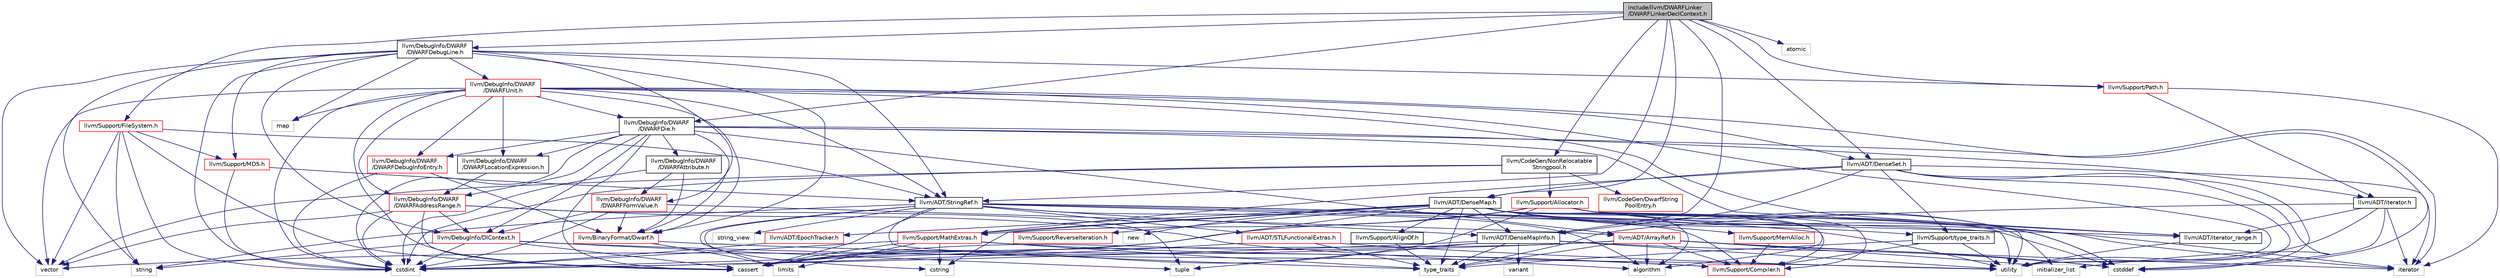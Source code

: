 digraph "include/llvm/DWARFLinker/DWARFLinkerDeclContext.h"
{
 // LATEX_PDF_SIZE
  bgcolor="transparent";
  edge [fontname="Helvetica",fontsize="10",labelfontname="Helvetica",labelfontsize="10"];
  node [fontname="Helvetica",fontsize="10",shape=record];
  Node1 [label="include/llvm/DWARFLinker\l/DWARFLinkerDeclContext.h",height=0.2,width=0.4,color="black", fillcolor="grey75", style="filled", fontcolor="black",tooltip=" "];
  Node1 -> Node2 [color="midnightblue",fontsize="10",style="solid",fontname="Helvetica"];
  Node2 [label="llvm/ADT/DenseMap.h",height=0.2,width=0.4,color="black",URL="$DenseMap_8h.html",tooltip=" "];
  Node2 -> Node3 [color="midnightblue",fontsize="10",style="solid",fontname="Helvetica"];
  Node3 [label="llvm/ADT/DenseMapInfo.h",height=0.2,width=0.4,color="black",URL="$DenseMapInfo_8h.html",tooltip=" "];
  Node3 -> Node4 [color="midnightblue",fontsize="10",style="solid",fontname="Helvetica"];
  Node4 [label="cassert",height=0.2,width=0.4,color="grey75",tooltip=" "];
  Node3 -> Node5 [color="midnightblue",fontsize="10",style="solid",fontname="Helvetica"];
  Node5 [label="cstddef",height=0.2,width=0.4,color="grey75",tooltip=" "];
  Node3 -> Node6 [color="midnightblue",fontsize="10",style="solid",fontname="Helvetica"];
  Node6 [label="cstdint",height=0.2,width=0.4,color="grey75",tooltip=" "];
  Node3 -> Node7 [color="midnightblue",fontsize="10",style="solid",fontname="Helvetica"];
  Node7 [label="tuple",height=0.2,width=0.4,color="grey75",tooltip=" "];
  Node3 -> Node8 [color="midnightblue",fontsize="10",style="solid",fontname="Helvetica"];
  Node8 [label="type_traits",height=0.2,width=0.4,color="grey75",tooltip=" "];
  Node3 -> Node9 [color="midnightblue",fontsize="10",style="solid",fontname="Helvetica"];
  Node9 [label="utility",height=0.2,width=0.4,color="grey75",tooltip=" "];
  Node3 -> Node10 [color="midnightblue",fontsize="10",style="solid",fontname="Helvetica"];
  Node10 [label="variant",height=0.2,width=0.4,color="grey75",tooltip=" "];
  Node2 -> Node11 [color="midnightblue",fontsize="10",style="solid",fontname="Helvetica"];
  Node11 [label="llvm/ADT/EpochTracker.h",height=0.2,width=0.4,color="red",URL="$EpochTracker_8h.html",tooltip=" "];
  Node11 -> Node6 [color="midnightblue",fontsize="10",style="solid",fontname="Helvetica"];
  Node2 -> Node13 [color="midnightblue",fontsize="10",style="solid",fontname="Helvetica"];
  Node13 [label="llvm/Support/AlignOf.h",height=0.2,width=0.4,color="black",URL="$AlignOf_8h.html",tooltip=" "];
  Node13 -> Node8 [color="midnightblue",fontsize="10",style="solid",fontname="Helvetica"];
  Node2 -> Node14 [color="midnightblue",fontsize="10",style="solid",fontname="Helvetica"];
  Node14 [label="llvm/Support/Compiler.h",height=0.2,width=0.4,color="red",URL="$Compiler_8h.html",tooltip=" "];
  Node2 -> Node17 [color="midnightblue",fontsize="10",style="solid",fontname="Helvetica"];
  Node17 [label="llvm/Support/MathExtras.h",height=0.2,width=0.4,color="red",URL="$MathExtras_8h.html",tooltip=" "];
  Node17 -> Node14 [color="midnightblue",fontsize="10",style="solid",fontname="Helvetica"];
  Node17 -> Node4 [color="midnightblue",fontsize="10",style="solid",fontname="Helvetica"];
  Node17 -> Node6 [color="midnightblue",fontsize="10",style="solid",fontname="Helvetica"];
  Node17 -> Node20 [color="midnightblue",fontsize="10",style="solid",fontname="Helvetica"];
  Node20 [label="cstring",height=0.2,width=0.4,color="grey75",tooltip=" "];
  Node17 -> Node19 [color="midnightblue",fontsize="10",style="solid",fontname="Helvetica"];
  Node19 [label="limits",height=0.2,width=0.4,color="grey75",tooltip=" "];
  Node17 -> Node8 [color="midnightblue",fontsize="10",style="solid",fontname="Helvetica"];
  Node2 -> Node22 [color="midnightblue",fontsize="10",style="solid",fontname="Helvetica"];
  Node22 [label="llvm/Support/MemAlloc.h",height=0.2,width=0.4,color="red",URL="$MemAlloc_8h.html",tooltip=" "];
  Node22 -> Node14 [color="midnightblue",fontsize="10",style="solid",fontname="Helvetica"];
  Node2 -> Node25 [color="midnightblue",fontsize="10",style="solid",fontname="Helvetica"];
  Node25 [label="llvm/Support/ReverseIteration.h",height=0.2,width=0.4,color="red",URL="$ReverseIteration_8h.html",tooltip=" "];
  Node2 -> Node32 [color="midnightblue",fontsize="10",style="solid",fontname="Helvetica"];
  Node32 [label="llvm/Support/type_traits.h",height=0.2,width=0.4,color="black",URL="$type__traits_8h.html",tooltip=" "];
  Node32 -> Node14 [color="midnightblue",fontsize="10",style="solid",fontname="Helvetica"];
  Node32 -> Node8 [color="midnightblue",fontsize="10",style="solid",fontname="Helvetica"];
  Node32 -> Node9 [color="midnightblue",fontsize="10",style="solid",fontname="Helvetica"];
  Node2 -> Node33 [color="midnightblue",fontsize="10",style="solid",fontname="Helvetica"];
  Node33 [label="algorithm",height=0.2,width=0.4,color="grey75",tooltip=" "];
  Node2 -> Node4 [color="midnightblue",fontsize="10",style="solid",fontname="Helvetica"];
  Node2 -> Node5 [color="midnightblue",fontsize="10",style="solid",fontname="Helvetica"];
  Node2 -> Node20 [color="midnightblue",fontsize="10",style="solid",fontname="Helvetica"];
  Node2 -> Node34 [color="midnightblue",fontsize="10",style="solid",fontname="Helvetica"];
  Node34 [label="initializer_list",height=0.2,width=0.4,color="grey75",tooltip=" "];
  Node2 -> Node35 [color="midnightblue",fontsize="10",style="solid",fontname="Helvetica"];
  Node35 [label="iterator",height=0.2,width=0.4,color="grey75",tooltip=" "];
  Node2 -> Node36 [color="midnightblue",fontsize="10",style="solid",fontname="Helvetica"];
  Node36 [label="new",height=0.2,width=0.4,color="grey75",tooltip=" "];
  Node2 -> Node8 [color="midnightblue",fontsize="10",style="solid",fontname="Helvetica"];
  Node2 -> Node9 [color="midnightblue",fontsize="10",style="solid",fontname="Helvetica"];
  Node1 -> Node3 [color="midnightblue",fontsize="10",style="solid",fontname="Helvetica"];
  Node1 -> Node37 [color="midnightblue",fontsize="10",style="solid",fontname="Helvetica"];
  Node37 [label="llvm/ADT/DenseSet.h",height=0.2,width=0.4,color="black",URL="$DenseSet_8h.html",tooltip=" "];
  Node37 -> Node2 [color="midnightblue",fontsize="10",style="solid",fontname="Helvetica"];
  Node37 -> Node3 [color="midnightblue",fontsize="10",style="solid",fontname="Helvetica"];
  Node37 -> Node17 [color="midnightblue",fontsize="10",style="solid",fontname="Helvetica"];
  Node37 -> Node32 [color="midnightblue",fontsize="10",style="solid",fontname="Helvetica"];
  Node37 -> Node5 [color="midnightblue",fontsize="10",style="solid",fontname="Helvetica"];
  Node37 -> Node34 [color="midnightblue",fontsize="10",style="solid",fontname="Helvetica"];
  Node37 -> Node35 [color="midnightblue",fontsize="10",style="solid",fontname="Helvetica"];
  Node37 -> Node9 [color="midnightblue",fontsize="10",style="solid",fontname="Helvetica"];
  Node1 -> Node38 [color="midnightblue",fontsize="10",style="solid",fontname="Helvetica"];
  Node38 [label="llvm/ADT/StringRef.h",height=0.2,width=0.4,color="black",URL="$StringRef_8h.html",tooltip=" "];
  Node38 -> Node3 [color="midnightblue",fontsize="10",style="solid",fontname="Helvetica"];
  Node38 -> Node39 [color="midnightblue",fontsize="10",style="solid",fontname="Helvetica"];
  Node39 [label="llvm/ADT/STLFunctionalExtras.h",height=0.2,width=0.4,color="red",URL="$STLFunctionalExtras_8h.html",tooltip=" "];
  Node39 -> Node6 [color="midnightblue",fontsize="10",style="solid",fontname="Helvetica"];
  Node39 -> Node8 [color="midnightblue",fontsize="10",style="solid",fontname="Helvetica"];
  Node39 -> Node9 [color="midnightblue",fontsize="10",style="solid",fontname="Helvetica"];
  Node38 -> Node42 [color="midnightblue",fontsize="10",style="solid",fontname="Helvetica"];
  Node42 [label="llvm/ADT/iterator_range.h",height=0.2,width=0.4,color="black",URL="$iterator__range_8h.html",tooltip=" "];
  Node42 -> Node9 [color="midnightblue",fontsize="10",style="solid",fontname="Helvetica"];
  Node38 -> Node14 [color="midnightblue",fontsize="10",style="solid",fontname="Helvetica"];
  Node38 -> Node33 [color="midnightblue",fontsize="10",style="solid",fontname="Helvetica"];
  Node38 -> Node4 [color="midnightblue",fontsize="10",style="solid",fontname="Helvetica"];
  Node38 -> Node5 [color="midnightblue",fontsize="10",style="solid",fontname="Helvetica"];
  Node38 -> Node20 [color="midnightblue",fontsize="10",style="solid",fontname="Helvetica"];
  Node38 -> Node19 [color="midnightblue",fontsize="10",style="solid",fontname="Helvetica"];
  Node38 -> Node43 [color="midnightblue",fontsize="10",style="solid",fontname="Helvetica"];
  Node43 [label="string",height=0.2,width=0.4,color="grey75",tooltip=" "];
  Node38 -> Node44 [color="midnightblue",fontsize="10",style="solid",fontname="Helvetica"];
  Node44 [label="string_view",height=0.2,width=0.4,color="grey75",tooltip=" "];
  Node38 -> Node8 [color="midnightblue",fontsize="10",style="solid",fontname="Helvetica"];
  Node38 -> Node9 [color="midnightblue",fontsize="10",style="solid",fontname="Helvetica"];
  Node1 -> Node45 [color="midnightblue",fontsize="10",style="solid",fontname="Helvetica"];
  Node45 [label="llvm/CodeGen/NonRelocatable\lStringpool.h",height=0.2,width=0.4,color="black",URL="$NonRelocatableStringpool_8h.html",tooltip=" "];
  Node45 -> Node46 [color="midnightblue",fontsize="10",style="solid",fontname="Helvetica"];
  Node46 [label="llvm/CodeGen/DwarfString\lPoolEntry.h",height=0.2,width=0.4,color="red",URL="$DwarfStringPoolEntry_8h.html",tooltip=" "];
  Node45 -> Node61 [color="midnightblue",fontsize="10",style="solid",fontname="Helvetica"];
  Node61 [label="llvm/Support/Allocator.h",height=0.2,width=0.4,color="red",URL="$Allocator_8h.html",tooltip=" "];
  Node61 -> Node14 [color="midnightblue",fontsize="10",style="solid",fontname="Helvetica"];
  Node61 -> Node17 [color="midnightblue",fontsize="10",style="solid",fontname="Helvetica"];
  Node61 -> Node33 [color="midnightblue",fontsize="10",style="solid",fontname="Helvetica"];
  Node61 -> Node4 [color="midnightblue",fontsize="10",style="solid",fontname="Helvetica"];
  Node61 -> Node5 [color="midnightblue",fontsize="10",style="solid",fontname="Helvetica"];
  Node61 -> Node6 [color="midnightblue",fontsize="10",style="solid",fontname="Helvetica"];
  Node61 -> Node35 [color="midnightblue",fontsize="10",style="solid",fontname="Helvetica"];
  Node61 -> Node9 [color="midnightblue",fontsize="10",style="solid",fontname="Helvetica"];
  Node45 -> Node6 [color="midnightblue",fontsize="10",style="solid",fontname="Helvetica"];
  Node45 -> Node64 [color="midnightblue",fontsize="10",style="solid",fontname="Helvetica"];
  Node64 [label="vector",height=0.2,width=0.4,color="grey75",tooltip=" "];
  Node1 -> Node65 [color="midnightblue",fontsize="10",style="solid",fontname="Helvetica"];
  Node65 [label="llvm/DebugInfo/DWARF\l/DWARFDebugLine.h",height=0.2,width=0.4,color="black",URL="$DWARFDebugLine_8h.html",tooltip=" "];
  Node65 -> Node38 [color="midnightblue",fontsize="10",style="solid",fontname="Helvetica"];
  Node65 -> Node66 [color="midnightblue",fontsize="10",style="solid",fontname="Helvetica"];
  Node66 [label="llvm/BinaryFormat/Dwarf.h",height=0.2,width=0.4,color="red",URL="$Dwarf_8h.html",tooltip=" "];
  Node66 -> Node14 [color="midnightblue",fontsize="10",style="solid",fontname="Helvetica"];
  Node66 -> Node19 [color="midnightblue",fontsize="10",style="solid",fontname="Helvetica"];
  Node65 -> Node79 [color="midnightblue",fontsize="10",style="solid",fontname="Helvetica"];
  Node79 [label="llvm/DebugInfo/DIContext.h",height=0.2,width=0.4,color="red",URL="$DIContext_8h.html",tooltip=" "];
  Node79 -> Node4 [color="midnightblue",fontsize="10",style="solid",fontname="Helvetica"];
  Node79 -> Node6 [color="midnightblue",fontsize="10",style="solid",fontname="Helvetica"];
  Node79 -> Node43 [color="midnightblue",fontsize="10",style="solid",fontname="Helvetica"];
  Node79 -> Node7 [color="midnightblue",fontsize="10",style="solid",fontname="Helvetica"];
  Node79 -> Node9 [color="midnightblue",fontsize="10",style="solid",fontname="Helvetica"];
  Node65 -> Node102 [color="midnightblue",fontsize="10",style="solid",fontname="Helvetica"];
  Node102 [label="llvm/DebugInfo/DWARF\l/DWARFFormValue.h",height=0.2,width=0.4,color="red",URL="$DWARFFormValue_8h.html",tooltip=" "];
  Node102 -> Node68 [color="midnightblue",fontsize="10",style="solid",fontname="Helvetica"];
  Node68 [label="llvm/ADT/ArrayRef.h",height=0.2,width=0.4,color="red",URL="$ArrayRef_8h.html",tooltip=" "];
  Node68 -> Node14 [color="midnightblue",fontsize="10",style="solid",fontname="Helvetica"];
  Node68 -> Node33 [color="midnightblue",fontsize="10",style="solid",fontname="Helvetica"];
  Node68 -> Node4 [color="midnightblue",fontsize="10",style="solid",fontname="Helvetica"];
  Node68 -> Node5 [color="midnightblue",fontsize="10",style="solid",fontname="Helvetica"];
  Node68 -> Node34 [color="midnightblue",fontsize="10",style="solid",fontname="Helvetica"];
  Node68 -> Node35 [color="midnightblue",fontsize="10",style="solid",fontname="Helvetica"];
  Node68 -> Node8 [color="midnightblue",fontsize="10",style="solid",fontname="Helvetica"];
  Node68 -> Node64 [color="midnightblue",fontsize="10",style="solid",fontname="Helvetica"];
  Node102 -> Node66 [color="midnightblue",fontsize="10",style="solid",fontname="Helvetica"];
  Node102 -> Node79 [color="midnightblue",fontsize="10",style="solid",fontname="Helvetica"];
  Node102 -> Node6 [color="midnightblue",fontsize="10",style="solid",fontname="Helvetica"];
  Node65 -> Node104 [color="midnightblue",fontsize="10",style="solid",fontname="Helvetica"];
  Node104 [label="llvm/DebugInfo/DWARF\l/DWARFUnit.h",height=0.2,width=0.4,color="red",URL="$DWARFUnit_8h.html",tooltip=" "];
  Node104 -> Node37 [color="midnightblue",fontsize="10",style="solid",fontname="Helvetica"];
  Node104 -> Node38 [color="midnightblue",fontsize="10",style="solid",fontname="Helvetica"];
  Node104 -> Node42 [color="midnightblue",fontsize="10",style="solid",fontname="Helvetica"];
  Node104 -> Node66 [color="midnightblue",fontsize="10",style="solid",fontname="Helvetica"];
  Node104 -> Node105 [color="midnightblue",fontsize="10",style="solid",fontname="Helvetica"];
  Node105 [label="llvm/DebugInfo/DWARF\l/DWARFAddressRange.h",height=0.2,width=0.4,color="red",URL="$DWARFAddressRange_8h.html",tooltip=" "];
  Node105 -> Node79 [color="midnightblue",fontsize="10",style="solid",fontname="Helvetica"];
  Node105 -> Node33 [color="midnightblue",fontsize="10",style="solid",fontname="Helvetica"];
  Node105 -> Node4 [color="midnightblue",fontsize="10",style="solid",fontname="Helvetica"];
  Node105 -> Node6 [color="midnightblue",fontsize="10",style="solid",fontname="Helvetica"];
  Node105 -> Node7 [color="midnightblue",fontsize="10",style="solid",fontname="Helvetica"];
  Node105 -> Node64 [color="midnightblue",fontsize="10",style="solid",fontname="Helvetica"];
  Node104 -> Node108 [color="midnightblue",fontsize="10",style="solid",fontname="Helvetica"];
  Node108 [label="llvm/DebugInfo/DWARF\l/DWARFDebugInfoEntry.h",height=0.2,width=0.4,color="red",URL="$DWARFDebugInfoEntry_8h.html",tooltip=" "];
  Node108 -> Node66 [color="midnightblue",fontsize="10",style="solid",fontname="Helvetica"];
  Node108 -> Node6 [color="midnightblue",fontsize="10",style="solid",fontname="Helvetica"];
  Node104 -> Node110 [color="midnightblue",fontsize="10",style="solid",fontname="Helvetica"];
  Node110 [label="llvm/DebugInfo/DWARF\l/DWARFDie.h",height=0.2,width=0.4,color="black",URL="$DWARFDie_8h.html",tooltip=" "];
  Node110 -> Node68 [color="midnightblue",fontsize="10",style="solid",fontname="Helvetica"];
  Node110 -> Node54 [color="midnightblue",fontsize="10",style="solid",fontname="Helvetica"];
  Node54 [label="llvm/ADT/iterator.h",height=0.2,width=0.4,color="black",URL="$iterator_8h.html",tooltip=" "];
  Node54 -> Node42 [color="midnightblue",fontsize="10",style="solid",fontname="Helvetica"];
  Node54 -> Node5 [color="midnightblue",fontsize="10",style="solid",fontname="Helvetica"];
  Node54 -> Node35 [color="midnightblue",fontsize="10",style="solid",fontname="Helvetica"];
  Node54 -> Node8 [color="midnightblue",fontsize="10",style="solid",fontname="Helvetica"];
  Node54 -> Node9 [color="midnightblue",fontsize="10",style="solid",fontname="Helvetica"];
  Node110 -> Node42 [color="midnightblue",fontsize="10",style="solid",fontname="Helvetica"];
  Node110 -> Node66 [color="midnightblue",fontsize="10",style="solid",fontname="Helvetica"];
  Node110 -> Node79 [color="midnightblue",fontsize="10",style="solid",fontname="Helvetica"];
  Node110 -> Node105 [color="midnightblue",fontsize="10",style="solid",fontname="Helvetica"];
  Node110 -> Node111 [color="midnightblue",fontsize="10",style="solid",fontname="Helvetica"];
  Node111 [label="llvm/DebugInfo/DWARF\l/DWARFAttribute.h",height=0.2,width=0.4,color="black",URL="$DWARFAttribute_8h.html",tooltip=" "];
  Node111 -> Node66 [color="midnightblue",fontsize="10",style="solid",fontname="Helvetica"];
  Node111 -> Node102 [color="midnightblue",fontsize="10",style="solid",fontname="Helvetica"];
  Node111 -> Node6 [color="midnightblue",fontsize="10",style="solid",fontname="Helvetica"];
  Node110 -> Node108 [color="midnightblue",fontsize="10",style="solid",fontname="Helvetica"];
  Node110 -> Node112 [color="midnightblue",fontsize="10",style="solid",fontname="Helvetica"];
  Node112 [label="llvm/DebugInfo/DWARF\l/DWARFLocationExpression.h",height=0.2,width=0.4,color="black",URL="$DWARFLocationExpression_8h.html",tooltip=" "];
  Node112 -> Node105 [color="midnightblue",fontsize="10",style="solid",fontname="Helvetica"];
  Node110 -> Node4 [color="midnightblue",fontsize="10",style="solid",fontname="Helvetica"];
  Node110 -> Node6 [color="midnightblue",fontsize="10",style="solid",fontname="Helvetica"];
  Node110 -> Node35 [color="midnightblue",fontsize="10",style="solid",fontname="Helvetica"];
  Node104 -> Node112 [color="midnightblue",fontsize="10",style="solid",fontname="Helvetica"];
  Node104 -> Node4 [color="midnightblue",fontsize="10",style="solid",fontname="Helvetica"];
  Node104 -> Node5 [color="midnightblue",fontsize="10",style="solid",fontname="Helvetica"];
  Node104 -> Node6 [color="midnightblue",fontsize="10",style="solid",fontname="Helvetica"];
  Node104 -> Node114 [color="midnightblue",fontsize="10",style="solid",fontname="Helvetica"];
  Node114 [label="map",height=0.2,width=0.4,color="grey75",tooltip=" "];
  Node104 -> Node9 [color="midnightblue",fontsize="10",style="solid",fontname="Helvetica"];
  Node104 -> Node64 [color="midnightblue",fontsize="10",style="solid",fontname="Helvetica"];
  Node65 -> Node116 [color="midnightblue",fontsize="10",style="solid",fontname="Helvetica"];
  Node116 [label="llvm/Support/MD5.h",height=0.2,width=0.4,color="red",URL="$MD5_8h.html",tooltip=" "];
  Node116 -> Node38 [color="midnightblue",fontsize="10",style="solid",fontname="Helvetica"];
  Node116 -> Node6 [color="midnightblue",fontsize="10",style="solid",fontname="Helvetica"];
  Node65 -> Node117 [color="midnightblue",fontsize="10",style="solid",fontname="Helvetica"];
  Node117 [label="llvm/Support/Path.h",height=0.2,width=0.4,color="red",URL="$Path_8h.html",tooltip=" "];
  Node117 -> Node54 [color="midnightblue",fontsize="10",style="solid",fontname="Helvetica"];
  Node117 -> Node35 [color="midnightblue",fontsize="10",style="solid",fontname="Helvetica"];
  Node65 -> Node6 [color="midnightblue",fontsize="10",style="solid",fontname="Helvetica"];
  Node65 -> Node114 [color="midnightblue",fontsize="10",style="solid",fontname="Helvetica"];
  Node65 -> Node43 [color="midnightblue",fontsize="10",style="solid",fontname="Helvetica"];
  Node65 -> Node64 [color="midnightblue",fontsize="10",style="solid",fontname="Helvetica"];
  Node1 -> Node110 [color="midnightblue",fontsize="10",style="solid",fontname="Helvetica"];
  Node1 -> Node118 [color="midnightblue",fontsize="10",style="solid",fontname="Helvetica"];
  Node118 [label="llvm/Support/FileSystem.h",height=0.2,width=0.4,color="red",URL="$FileSystem_8h.html",tooltip=" "];
  Node118 -> Node38 [color="midnightblue",fontsize="10",style="solid",fontname="Helvetica"];
  Node118 -> Node116 [color="midnightblue",fontsize="10",style="solid",fontname="Helvetica"];
  Node118 -> Node4 [color="midnightblue",fontsize="10",style="solid",fontname="Helvetica"];
  Node118 -> Node6 [color="midnightblue",fontsize="10",style="solid",fontname="Helvetica"];
  Node118 -> Node43 [color="midnightblue",fontsize="10",style="solid",fontname="Helvetica"];
  Node118 -> Node64 [color="midnightblue",fontsize="10",style="solid",fontname="Helvetica"];
  Node1 -> Node117 [color="midnightblue",fontsize="10",style="solid",fontname="Helvetica"];
  Node1 -> Node128 [color="midnightblue",fontsize="10",style="solid",fontname="Helvetica"];
  Node128 [label="atomic",height=0.2,width=0.4,color="grey75",tooltip=" "];
}
